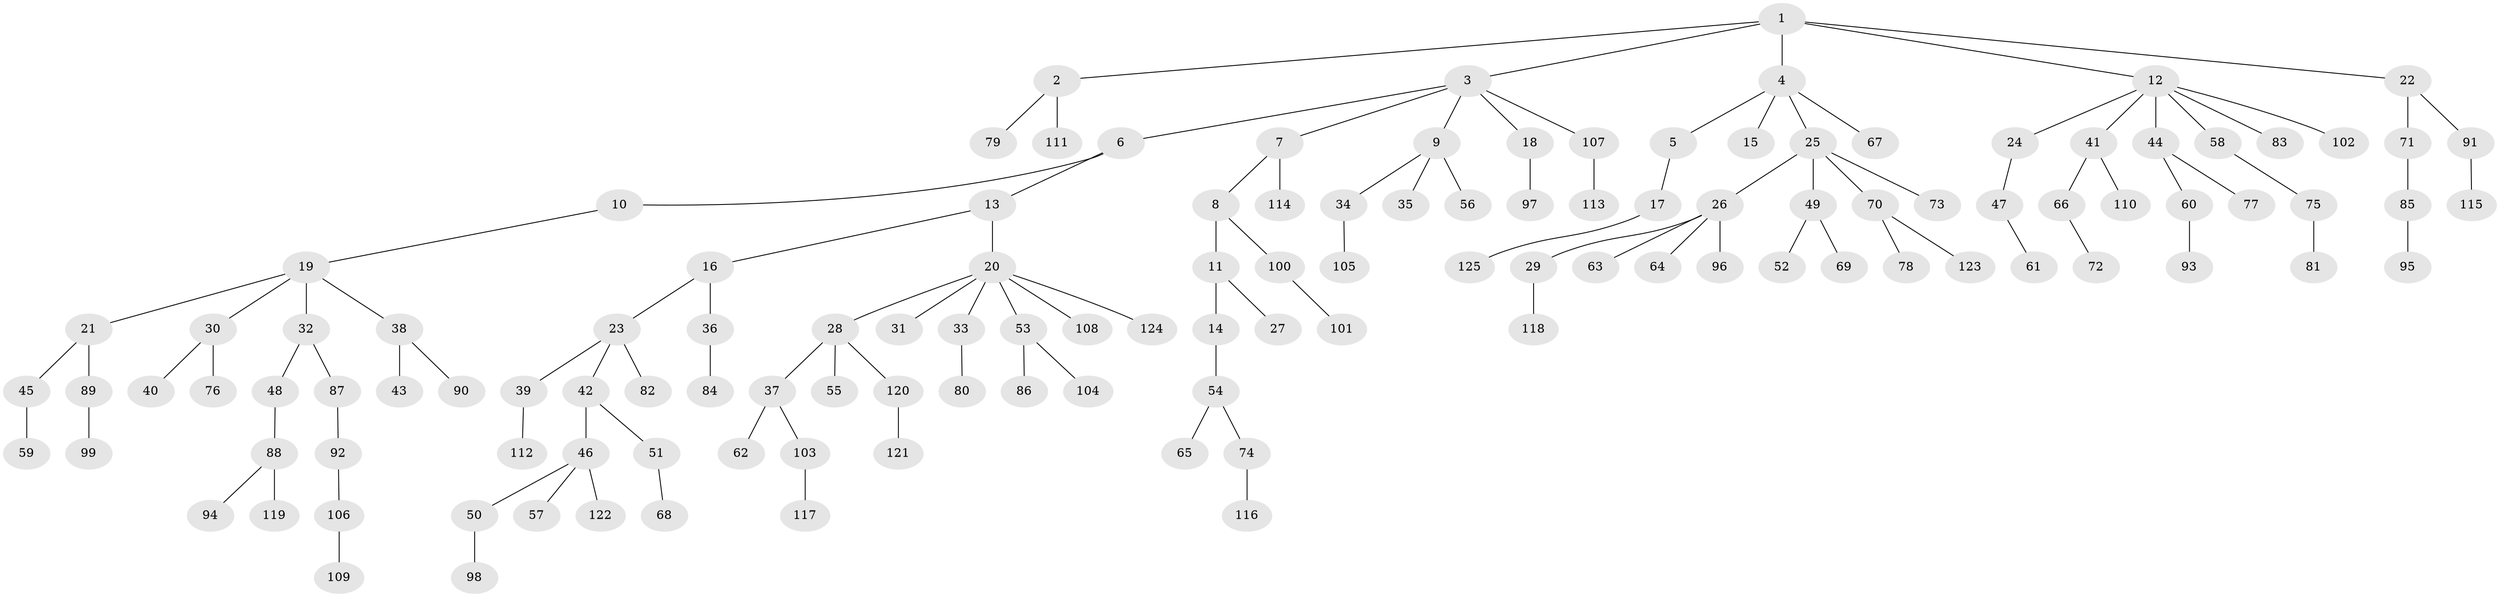 // coarse degree distribution, {6: 0.04597701149425287, 5: 0.022988505747126436, 2: 0.20689655172413793, 3: 0.11494252873563218, 4: 0.04597701149425287, 1: 0.5517241379310345, 8: 0.011494252873563218}
// Generated by graph-tools (version 1.1) at 2025/19/03/04/25 18:19:17]
// undirected, 125 vertices, 124 edges
graph export_dot {
graph [start="1"]
  node [color=gray90,style=filled];
  1;
  2;
  3;
  4;
  5;
  6;
  7;
  8;
  9;
  10;
  11;
  12;
  13;
  14;
  15;
  16;
  17;
  18;
  19;
  20;
  21;
  22;
  23;
  24;
  25;
  26;
  27;
  28;
  29;
  30;
  31;
  32;
  33;
  34;
  35;
  36;
  37;
  38;
  39;
  40;
  41;
  42;
  43;
  44;
  45;
  46;
  47;
  48;
  49;
  50;
  51;
  52;
  53;
  54;
  55;
  56;
  57;
  58;
  59;
  60;
  61;
  62;
  63;
  64;
  65;
  66;
  67;
  68;
  69;
  70;
  71;
  72;
  73;
  74;
  75;
  76;
  77;
  78;
  79;
  80;
  81;
  82;
  83;
  84;
  85;
  86;
  87;
  88;
  89;
  90;
  91;
  92;
  93;
  94;
  95;
  96;
  97;
  98;
  99;
  100;
  101;
  102;
  103;
  104;
  105;
  106;
  107;
  108;
  109;
  110;
  111;
  112;
  113;
  114;
  115;
  116;
  117;
  118;
  119;
  120;
  121;
  122;
  123;
  124;
  125;
  1 -- 2;
  1 -- 3;
  1 -- 4;
  1 -- 12;
  1 -- 22;
  2 -- 79;
  2 -- 111;
  3 -- 6;
  3 -- 7;
  3 -- 9;
  3 -- 18;
  3 -- 107;
  4 -- 5;
  4 -- 15;
  4 -- 25;
  4 -- 67;
  5 -- 17;
  6 -- 10;
  6 -- 13;
  7 -- 8;
  7 -- 114;
  8 -- 11;
  8 -- 100;
  9 -- 34;
  9 -- 35;
  9 -- 56;
  10 -- 19;
  11 -- 14;
  11 -- 27;
  12 -- 24;
  12 -- 41;
  12 -- 44;
  12 -- 58;
  12 -- 83;
  12 -- 102;
  13 -- 16;
  13 -- 20;
  14 -- 54;
  16 -- 23;
  16 -- 36;
  17 -- 125;
  18 -- 97;
  19 -- 21;
  19 -- 30;
  19 -- 32;
  19 -- 38;
  20 -- 28;
  20 -- 31;
  20 -- 33;
  20 -- 53;
  20 -- 108;
  20 -- 124;
  21 -- 45;
  21 -- 89;
  22 -- 71;
  22 -- 91;
  23 -- 39;
  23 -- 42;
  23 -- 82;
  24 -- 47;
  25 -- 26;
  25 -- 49;
  25 -- 70;
  25 -- 73;
  26 -- 29;
  26 -- 63;
  26 -- 64;
  26 -- 96;
  28 -- 37;
  28 -- 55;
  28 -- 120;
  29 -- 118;
  30 -- 40;
  30 -- 76;
  32 -- 48;
  32 -- 87;
  33 -- 80;
  34 -- 105;
  36 -- 84;
  37 -- 62;
  37 -- 103;
  38 -- 43;
  38 -- 90;
  39 -- 112;
  41 -- 66;
  41 -- 110;
  42 -- 46;
  42 -- 51;
  44 -- 60;
  44 -- 77;
  45 -- 59;
  46 -- 50;
  46 -- 57;
  46 -- 122;
  47 -- 61;
  48 -- 88;
  49 -- 52;
  49 -- 69;
  50 -- 98;
  51 -- 68;
  53 -- 86;
  53 -- 104;
  54 -- 65;
  54 -- 74;
  58 -- 75;
  60 -- 93;
  66 -- 72;
  70 -- 78;
  70 -- 123;
  71 -- 85;
  74 -- 116;
  75 -- 81;
  85 -- 95;
  87 -- 92;
  88 -- 94;
  88 -- 119;
  89 -- 99;
  91 -- 115;
  92 -- 106;
  100 -- 101;
  103 -- 117;
  106 -- 109;
  107 -- 113;
  120 -- 121;
}
